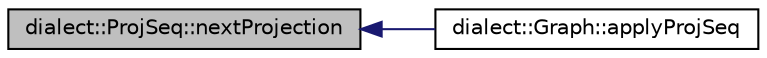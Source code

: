 digraph "dialect::ProjSeq::nextProjection"
{
  edge [fontname="Helvetica",fontsize="10",labelfontname="Helvetica",labelfontsize="10"];
  node [fontname="Helvetica",fontsize="10",shape=record];
  rankdir="LR";
  Node4 [label="dialect::ProjSeq::nextProjection",height=0.2,width=0.4,color="black", fillcolor="grey75", style="filled", fontcolor="black"];
  Node4 -> Node5 [dir="back",color="midnightblue",fontsize="10",style="solid",fontname="Helvetica"];
  Node5 [label="dialect::Graph::applyProjSeq",height=0.2,width=0.4,color="black", fillcolor="white", style="filled",URL="$classdialect_1_1Graph.html#a17af894842d60c08d49e9abed7dc4546",tooltip="Attempt to apply the projections given by a ProjSeq object. Give up as soon as any of them fails..."];
}
